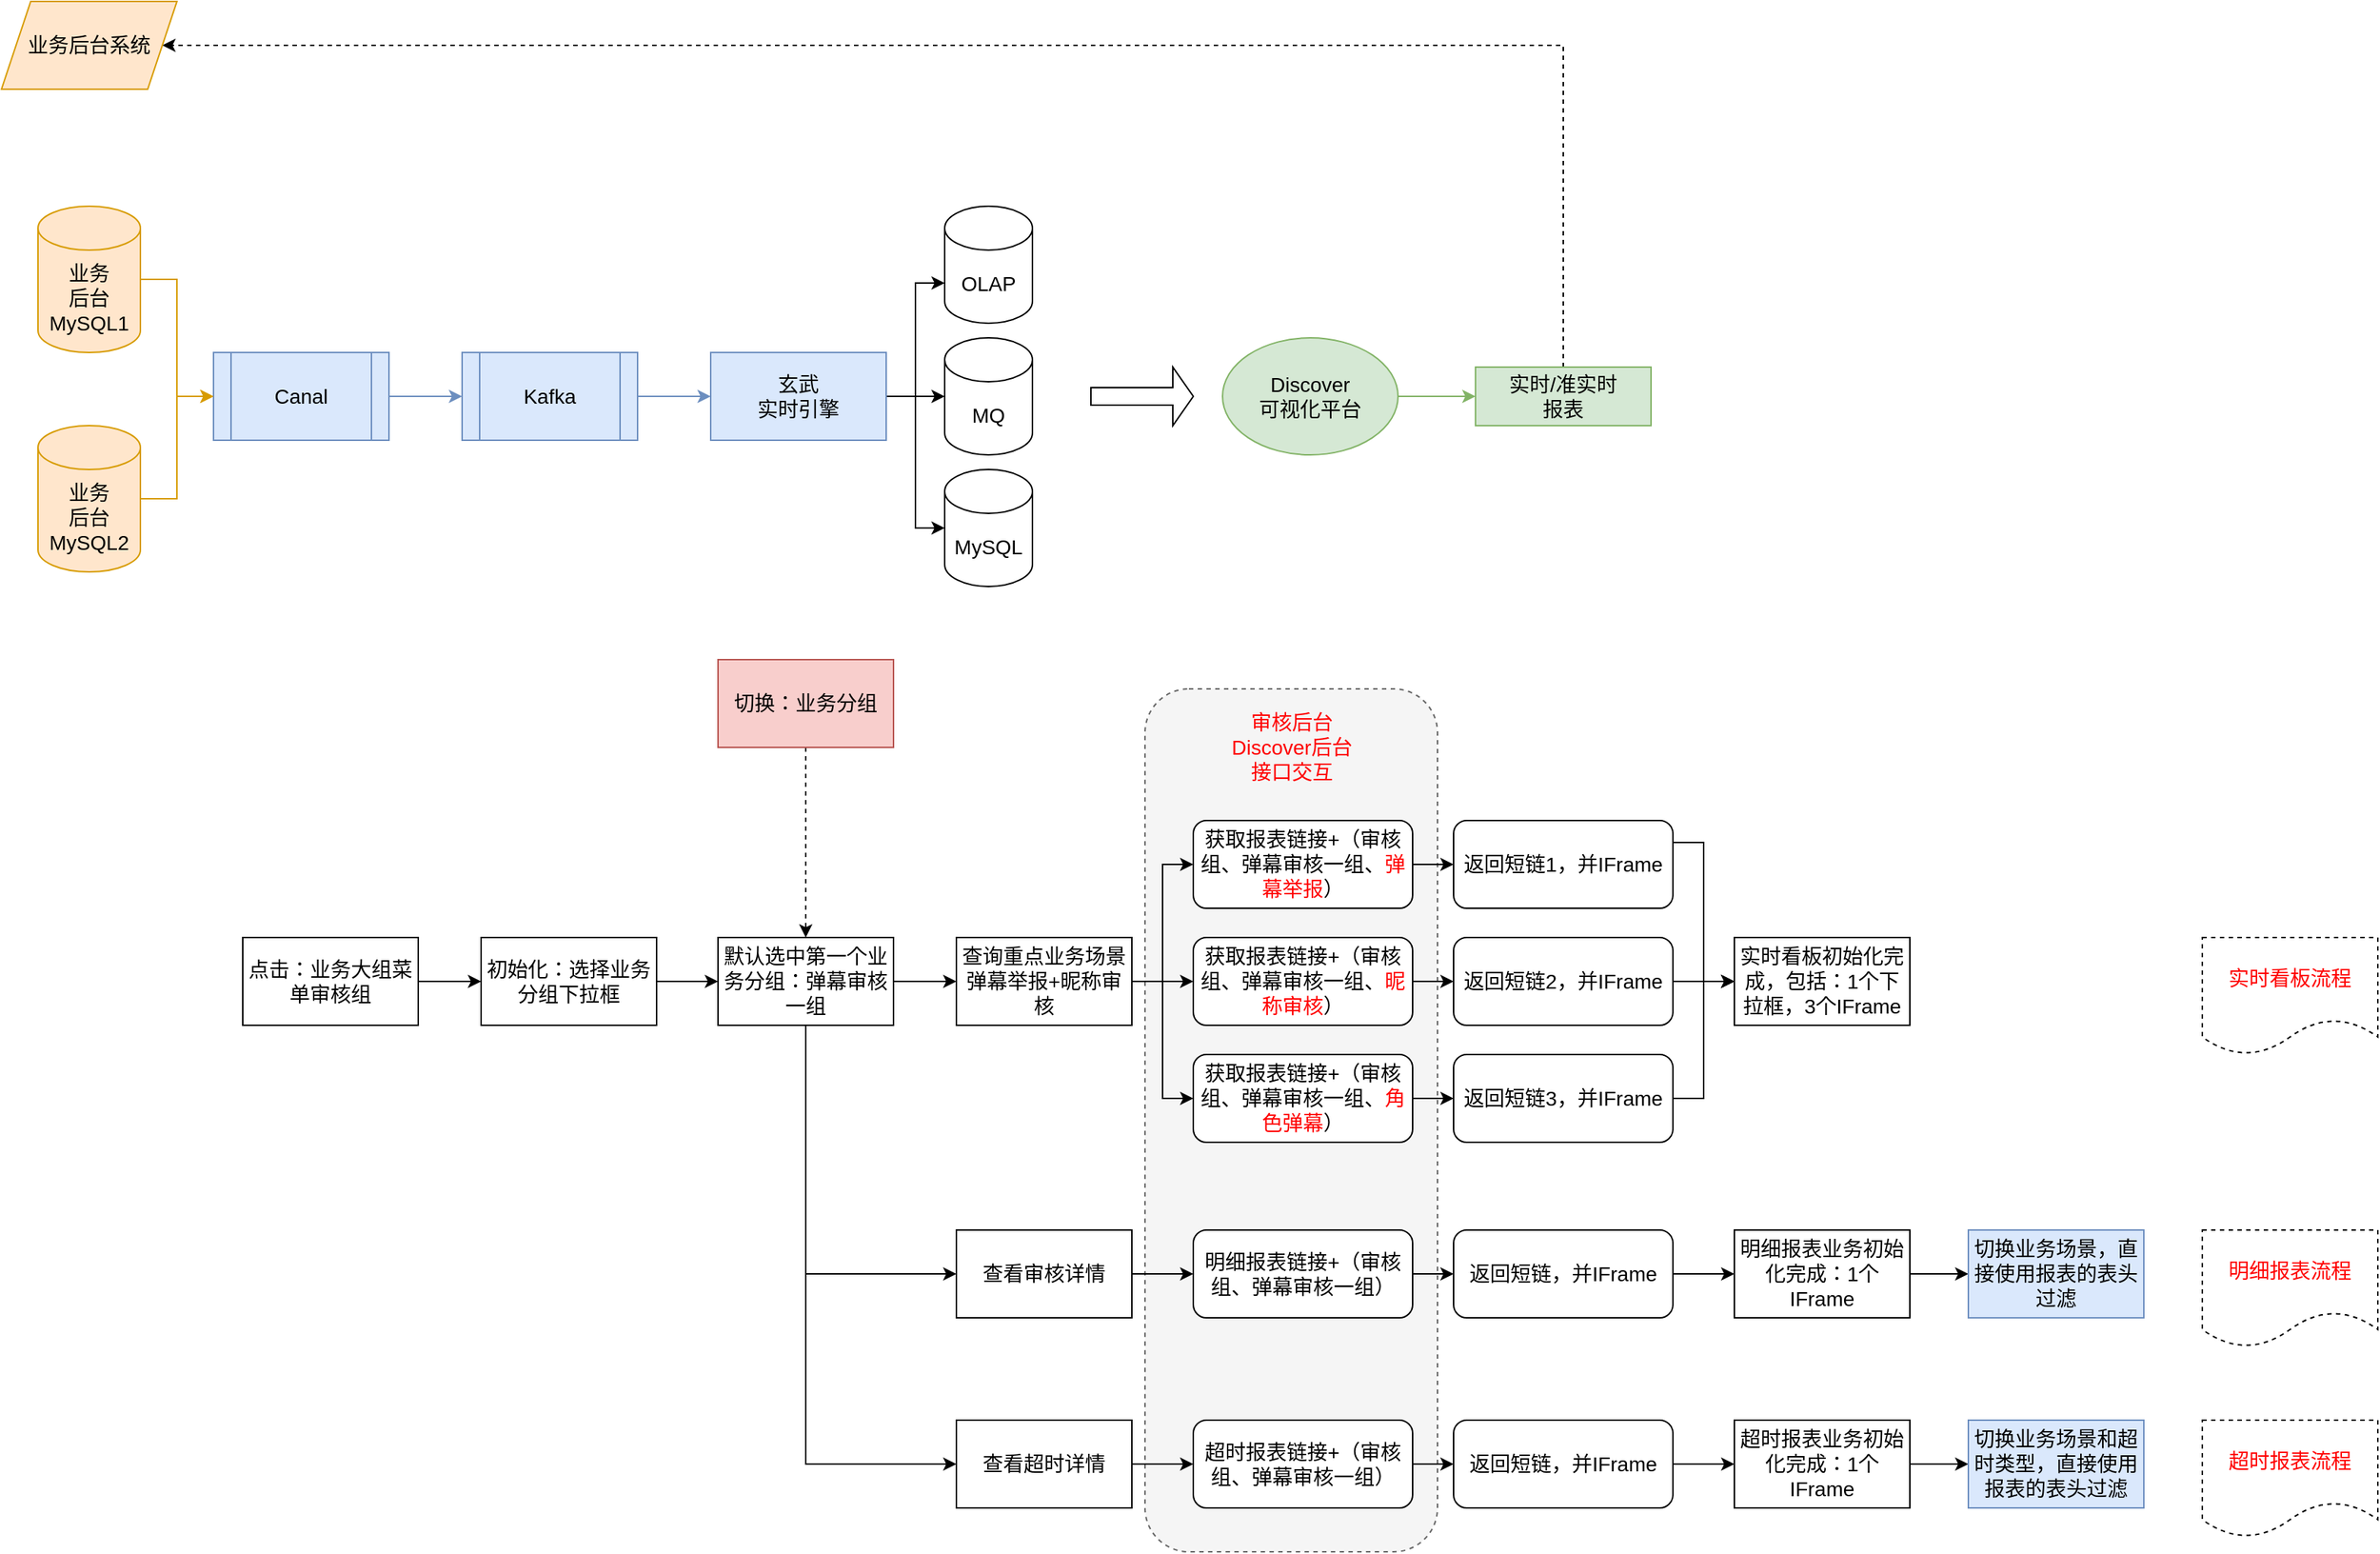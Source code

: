 <mxfile version="15.7.0" type="github">
  <diagram id="bT-UPvlaSWT7ejlX2j9R" name="第 1 页">
    <mxGraphModel dx="1673" dy="896" grid="1" gridSize="10" guides="1" tooltips="1" connect="1" arrows="1" fold="1" page="1" pageScale="1" pageWidth="827" pageHeight="1169" math="0" shadow="0">
      <root>
        <mxCell id="0" />
        <mxCell id="1" parent="0" />
        <mxCell id="e_Ce-8mbgNTQtIeD7WKg-81" value="" style="rounded=1;whiteSpace=wrap;html=1;fontSize=14;fontColor=#333333;fillColor=#f5f5f5;strokeColor=#666666;dashed=1;" vertex="1" parent="1">
          <mxGeometry x="827" y="490" width="200" height="590" as="geometry" />
        </mxCell>
        <mxCell id="e_Ce-8mbgNTQtIeD7WKg-18" style="edgeStyle=orthogonalEdgeStyle;rounded=0;orthogonalLoop=1;jettySize=auto;html=1;exitX=1;exitY=0.5;exitDx=0;exitDy=0;exitPerimeter=0;fontSize=14;fillColor=#ffe6cc;strokeColor=#d79b00;" edge="1" parent="1" source="e_Ce-8mbgNTQtIeD7WKg-1" target="e_Ce-8mbgNTQtIeD7WKg-4">
          <mxGeometry relative="1" as="geometry" />
        </mxCell>
        <mxCell id="e_Ce-8mbgNTQtIeD7WKg-1" value="&lt;font style=&quot;font-size: 14px&quot;&gt;业务&lt;br&gt;后台MySQL1&lt;/font&gt;" style="shape=cylinder3;whiteSpace=wrap;html=1;boundedLbl=1;backgroundOutline=1;size=15;fillColor=#ffe6cc;strokeColor=#d79b00;" vertex="1" parent="1">
          <mxGeometry x="70" y="160" width="70" height="100" as="geometry" />
        </mxCell>
        <mxCell id="e_Ce-8mbgNTQtIeD7WKg-20" style="edgeStyle=orthogonalEdgeStyle;rounded=0;orthogonalLoop=1;jettySize=auto;html=1;exitX=1;exitY=0.5;exitDx=0;exitDy=0;entryX=0;entryY=0.5;entryDx=0;entryDy=0;fontSize=14;fillColor=#dae8fc;strokeColor=#6c8ebf;" edge="1" parent="1" source="e_Ce-8mbgNTQtIeD7WKg-4" target="e_Ce-8mbgNTQtIeD7WKg-8">
          <mxGeometry relative="1" as="geometry" />
        </mxCell>
        <mxCell id="e_Ce-8mbgNTQtIeD7WKg-4" value="Canal" style="shape=process;whiteSpace=wrap;html=1;backgroundOutline=1;fontSize=14;fillColor=#dae8fc;strokeColor=#6c8ebf;" vertex="1" parent="1">
          <mxGeometry x="190" y="260" width="120" height="60" as="geometry" />
        </mxCell>
        <mxCell id="e_Ce-8mbgNTQtIeD7WKg-19" style="edgeStyle=orthogonalEdgeStyle;rounded=0;orthogonalLoop=1;jettySize=auto;html=1;exitX=1;exitY=0.5;exitDx=0;exitDy=0;exitPerimeter=0;entryX=0;entryY=0.5;entryDx=0;entryDy=0;fontSize=14;fillColor=#ffe6cc;strokeColor=#d79b00;" edge="1" parent="1" source="e_Ce-8mbgNTQtIeD7WKg-5" target="e_Ce-8mbgNTQtIeD7WKg-4">
          <mxGeometry relative="1" as="geometry" />
        </mxCell>
        <mxCell id="e_Ce-8mbgNTQtIeD7WKg-5" value="&lt;font style=&quot;font-size: 14px&quot;&gt;业务&lt;br&gt;后台MySQL2&lt;/font&gt;" style="shape=cylinder3;whiteSpace=wrap;html=1;boundedLbl=1;backgroundOutline=1;size=15;fillColor=#ffe6cc;strokeColor=#d79b00;" vertex="1" parent="1">
          <mxGeometry x="70" y="310" width="70" height="100" as="geometry" />
        </mxCell>
        <mxCell id="e_Ce-8mbgNTQtIeD7WKg-21" style="edgeStyle=orthogonalEdgeStyle;rounded=0;orthogonalLoop=1;jettySize=auto;html=1;exitX=1;exitY=0.5;exitDx=0;exitDy=0;fontSize=14;fillColor=#dae8fc;strokeColor=#6c8ebf;" edge="1" parent="1" source="e_Ce-8mbgNTQtIeD7WKg-8" target="e_Ce-8mbgNTQtIeD7WKg-10">
          <mxGeometry relative="1" as="geometry" />
        </mxCell>
        <mxCell id="e_Ce-8mbgNTQtIeD7WKg-8" value="Kafka" style="shape=process;whiteSpace=wrap;html=1;backgroundOutline=1;fontSize=14;fillColor=#dae8fc;strokeColor=#6c8ebf;" vertex="1" parent="1">
          <mxGeometry x="360" y="260" width="120" height="60" as="geometry" />
        </mxCell>
        <mxCell id="e_Ce-8mbgNTQtIeD7WKg-22" style="edgeStyle=orthogonalEdgeStyle;rounded=0;orthogonalLoop=1;jettySize=auto;html=1;exitX=1;exitY=0.5;exitDx=0;exitDy=0;fontSize=14;" edge="1" parent="1" source="e_Ce-8mbgNTQtIeD7WKg-10" target="e_Ce-8mbgNTQtIeD7WKg-13">
          <mxGeometry relative="1" as="geometry" />
        </mxCell>
        <mxCell id="e_Ce-8mbgNTQtIeD7WKg-23" style="edgeStyle=orthogonalEdgeStyle;rounded=0;orthogonalLoop=1;jettySize=auto;html=1;exitX=1;exitY=0.5;exitDx=0;exitDy=0;entryX=0;entryY=0;entryDx=0;entryDy=52.5;entryPerimeter=0;fontSize=14;" edge="1" parent="1" source="e_Ce-8mbgNTQtIeD7WKg-10" target="e_Ce-8mbgNTQtIeD7WKg-12">
          <mxGeometry relative="1" as="geometry" />
        </mxCell>
        <mxCell id="e_Ce-8mbgNTQtIeD7WKg-24" style="edgeStyle=orthogonalEdgeStyle;rounded=0;orthogonalLoop=1;jettySize=auto;html=1;exitX=1;exitY=0.5;exitDx=0;exitDy=0;entryX=0;entryY=0.5;entryDx=0;entryDy=0;entryPerimeter=0;fontSize=14;" edge="1" parent="1" source="e_Ce-8mbgNTQtIeD7WKg-10" target="e_Ce-8mbgNTQtIeD7WKg-14">
          <mxGeometry relative="1" as="geometry" />
        </mxCell>
        <mxCell id="e_Ce-8mbgNTQtIeD7WKg-10" value="玄武&lt;br&gt;实时引擎" style="rounded=0;whiteSpace=wrap;html=1;fontSize=14;fillColor=#dae8fc;strokeColor=#6c8ebf;" vertex="1" parent="1">
          <mxGeometry x="530" y="260" width="120" height="60" as="geometry" />
        </mxCell>
        <mxCell id="e_Ce-8mbgNTQtIeD7WKg-12" value="OLAP" style="shape=cylinder3;whiteSpace=wrap;html=1;boundedLbl=1;backgroundOutline=1;size=15;fontSize=14;" vertex="1" parent="1">
          <mxGeometry x="690" y="160" width="60" height="80" as="geometry" />
        </mxCell>
        <mxCell id="e_Ce-8mbgNTQtIeD7WKg-13" value="MQ" style="shape=cylinder3;whiteSpace=wrap;html=1;boundedLbl=1;backgroundOutline=1;size=15;fontSize=14;" vertex="1" parent="1">
          <mxGeometry x="690" y="250" width="60" height="80" as="geometry" />
        </mxCell>
        <mxCell id="e_Ce-8mbgNTQtIeD7WKg-14" value="MySQL" style="shape=cylinder3;whiteSpace=wrap;html=1;boundedLbl=1;backgroundOutline=1;size=15;fontSize=14;" vertex="1" parent="1">
          <mxGeometry x="690" y="340" width="60" height="80" as="geometry" />
        </mxCell>
        <mxCell id="e_Ce-8mbgNTQtIeD7WKg-27" style="edgeStyle=orthogonalEdgeStyle;rounded=0;orthogonalLoop=1;jettySize=auto;html=1;exitX=1;exitY=0.5;exitDx=0;exitDy=0;fontSize=14;fillColor=#d5e8d4;strokeColor=#82b366;" edge="1" parent="1" source="e_Ce-8mbgNTQtIeD7WKg-15" target="e_Ce-8mbgNTQtIeD7WKg-16">
          <mxGeometry relative="1" as="geometry" />
        </mxCell>
        <mxCell id="e_Ce-8mbgNTQtIeD7WKg-15" value="Discover&lt;br&gt;可视化平台" style="ellipse;whiteSpace=wrap;html=1;fontSize=14;fillColor=#d5e8d4;strokeColor=#82b366;" vertex="1" parent="1">
          <mxGeometry x="880" y="250" width="120" height="80" as="geometry" />
        </mxCell>
        <mxCell id="e_Ce-8mbgNTQtIeD7WKg-28" style="edgeStyle=orthogonalEdgeStyle;rounded=0;orthogonalLoop=1;jettySize=auto;html=1;exitX=0.5;exitY=0;exitDx=0;exitDy=0;entryX=1;entryY=0.5;entryDx=0;entryDy=0;fontSize=14;dashed=1;" edge="1" parent="1" source="e_Ce-8mbgNTQtIeD7WKg-16" target="e_Ce-8mbgNTQtIeD7WKg-17">
          <mxGeometry relative="1" as="geometry">
            <Array as="points">
              <mxPoint x="1113" y="50" />
            </Array>
          </mxGeometry>
        </mxCell>
        <mxCell id="e_Ce-8mbgNTQtIeD7WKg-16" value="实时/准实时&lt;br&gt;报表" style="rounded=0;whiteSpace=wrap;html=1;fontSize=14;fillColor=#d5e8d4;strokeColor=#82b366;" vertex="1" parent="1">
          <mxGeometry x="1053" y="270" width="120" height="40" as="geometry" />
        </mxCell>
        <mxCell id="e_Ce-8mbgNTQtIeD7WKg-17" value="业务后台系统" style="shape=parallelogram;perimeter=parallelogramPerimeter;whiteSpace=wrap;html=1;fixedSize=1;fontSize=14;fillColor=#ffe6cc;strokeColor=#d79b00;" vertex="1" parent="1">
          <mxGeometry x="45" y="20" width="120" height="60" as="geometry" />
        </mxCell>
        <mxCell id="e_Ce-8mbgNTQtIeD7WKg-26" value="" style="shape=singleArrow;whiteSpace=wrap;html=1;fontSize=14;" vertex="1" parent="1">
          <mxGeometry x="790" y="270" width="70" height="40" as="geometry" />
        </mxCell>
        <mxCell id="e_Ce-8mbgNTQtIeD7WKg-41" style="edgeStyle=orthogonalEdgeStyle;rounded=0;orthogonalLoop=1;jettySize=auto;html=1;exitX=1;exitY=0.5;exitDx=0;exitDy=0;fontSize=14;fontColor=#FF0000;" edge="1" parent="1" source="e_Ce-8mbgNTQtIeD7WKg-29" target="e_Ce-8mbgNTQtIeD7WKg-30">
          <mxGeometry relative="1" as="geometry" />
        </mxCell>
        <mxCell id="e_Ce-8mbgNTQtIeD7WKg-29" value="点击：业务大组菜单审核组" style="rounded=0;whiteSpace=wrap;html=1;fontSize=14;" vertex="1" parent="1">
          <mxGeometry x="210" y="660" width="120" height="60" as="geometry" />
        </mxCell>
        <mxCell id="e_Ce-8mbgNTQtIeD7WKg-42" style="edgeStyle=orthogonalEdgeStyle;rounded=0;orthogonalLoop=1;jettySize=auto;html=1;exitX=1;exitY=0.5;exitDx=0;exitDy=0;entryX=0;entryY=0.5;entryDx=0;entryDy=0;fontSize=14;fontColor=#FF0000;" edge="1" parent="1" source="e_Ce-8mbgNTQtIeD7WKg-30" target="e_Ce-8mbgNTQtIeD7WKg-31">
          <mxGeometry relative="1" as="geometry" />
        </mxCell>
        <mxCell id="e_Ce-8mbgNTQtIeD7WKg-30" value="初始化：选择业务分组下拉框" style="rounded=0;whiteSpace=wrap;html=1;fontSize=14;" vertex="1" parent="1">
          <mxGeometry x="373" y="660" width="120" height="60" as="geometry" />
        </mxCell>
        <mxCell id="e_Ce-8mbgNTQtIeD7WKg-43" style="edgeStyle=orthogonalEdgeStyle;rounded=0;orthogonalLoop=1;jettySize=auto;html=1;exitX=1;exitY=0.5;exitDx=0;exitDy=0;entryX=0;entryY=0.5;entryDx=0;entryDy=0;fontSize=14;fontColor=#FF0000;" edge="1" parent="1" source="e_Ce-8mbgNTQtIeD7WKg-31" target="e_Ce-8mbgNTQtIeD7WKg-32">
          <mxGeometry relative="1" as="geometry" />
        </mxCell>
        <mxCell id="e_Ce-8mbgNTQtIeD7WKg-78" style="edgeStyle=orthogonalEdgeStyle;rounded=0;orthogonalLoop=1;jettySize=auto;html=1;exitX=0.5;exitY=1;exitDx=0;exitDy=0;entryX=0;entryY=0.5;entryDx=0;entryDy=0;fontSize=14;fontColor=#FF0000;" edge="1" parent="1" source="e_Ce-8mbgNTQtIeD7WKg-31" target="e_Ce-8mbgNTQtIeD7WKg-56">
          <mxGeometry relative="1" as="geometry" />
        </mxCell>
        <mxCell id="e_Ce-8mbgNTQtIeD7WKg-79" style="edgeStyle=orthogonalEdgeStyle;rounded=0;orthogonalLoop=1;jettySize=auto;html=1;exitX=0.5;exitY=1;exitDx=0;exitDy=0;entryX=0;entryY=0.5;entryDx=0;entryDy=0;fontSize=14;fontColor=#FF0000;" edge="1" parent="1" source="e_Ce-8mbgNTQtIeD7WKg-31" target="e_Ce-8mbgNTQtIeD7WKg-57">
          <mxGeometry relative="1" as="geometry" />
        </mxCell>
        <mxCell id="e_Ce-8mbgNTQtIeD7WKg-31" value="默认选中第一个业务分组：弹幕审核一组" style="rounded=0;whiteSpace=wrap;html=1;fontSize=14;" vertex="1" parent="1">
          <mxGeometry x="535" y="660" width="120" height="60" as="geometry" />
        </mxCell>
        <mxCell id="e_Ce-8mbgNTQtIeD7WKg-44" style="edgeStyle=orthogonalEdgeStyle;rounded=0;orthogonalLoop=1;jettySize=auto;html=1;exitX=1;exitY=0.5;exitDx=0;exitDy=0;fontSize=14;fontColor=#FF0000;" edge="1" parent="1" source="e_Ce-8mbgNTQtIeD7WKg-32" target="e_Ce-8mbgNTQtIeD7WKg-34">
          <mxGeometry relative="1" as="geometry" />
        </mxCell>
        <mxCell id="e_Ce-8mbgNTQtIeD7WKg-45" style="edgeStyle=orthogonalEdgeStyle;rounded=0;orthogonalLoop=1;jettySize=auto;html=1;exitX=1;exitY=0.5;exitDx=0;exitDy=0;entryX=0;entryY=0.5;entryDx=0;entryDy=0;fontSize=14;fontColor=#FF0000;" edge="1" parent="1" source="e_Ce-8mbgNTQtIeD7WKg-32" target="e_Ce-8mbgNTQtIeD7WKg-33">
          <mxGeometry relative="1" as="geometry" />
        </mxCell>
        <mxCell id="e_Ce-8mbgNTQtIeD7WKg-46" style="edgeStyle=orthogonalEdgeStyle;rounded=0;orthogonalLoop=1;jettySize=auto;html=1;exitX=1;exitY=0.5;exitDx=0;exitDy=0;entryX=0;entryY=0.5;entryDx=0;entryDy=0;fontSize=14;fontColor=#FF0000;" edge="1" parent="1" source="e_Ce-8mbgNTQtIeD7WKg-32" target="e_Ce-8mbgNTQtIeD7WKg-39">
          <mxGeometry relative="1" as="geometry" />
        </mxCell>
        <mxCell id="e_Ce-8mbgNTQtIeD7WKg-32" value="查询重点业务场景&lt;br&gt;弹幕举报+昵称审核" style="rounded=0;whiteSpace=wrap;html=1;fontSize=14;" vertex="1" parent="1">
          <mxGeometry x="698" y="660" width="120" height="60" as="geometry" />
        </mxCell>
        <mxCell id="e_Ce-8mbgNTQtIeD7WKg-62" style="edgeStyle=orthogonalEdgeStyle;rounded=0;orthogonalLoop=1;jettySize=auto;html=1;exitX=1;exitY=0.5;exitDx=0;exitDy=0;fontSize=14;fontColor=#FF0000;" edge="1" parent="1" source="e_Ce-8mbgNTQtIeD7WKg-33" target="e_Ce-8mbgNTQtIeD7WKg-36">
          <mxGeometry relative="1" as="geometry" />
        </mxCell>
        <mxCell id="e_Ce-8mbgNTQtIeD7WKg-33" value="获取报表链接+（审核组、弹幕审核一组、&lt;font color=&quot;#ff0000&quot;&gt;弹幕举报&lt;/font&gt;）" style="rounded=1;whiteSpace=wrap;html=1;fontSize=14;" vertex="1" parent="1">
          <mxGeometry x="860" y="580" width="150" height="60" as="geometry" />
        </mxCell>
        <mxCell id="e_Ce-8mbgNTQtIeD7WKg-48" style="edgeStyle=orthogonalEdgeStyle;rounded=0;orthogonalLoop=1;jettySize=auto;html=1;exitX=1;exitY=0.5;exitDx=0;exitDy=0;entryX=0;entryY=0.5;entryDx=0;entryDy=0;fontSize=14;fontColor=#FF0000;" edge="1" parent="1" source="e_Ce-8mbgNTQtIeD7WKg-34" target="e_Ce-8mbgNTQtIeD7WKg-37">
          <mxGeometry relative="1" as="geometry" />
        </mxCell>
        <mxCell id="e_Ce-8mbgNTQtIeD7WKg-34" value="获取报表链接+（审核组、弹幕审核一组、&lt;font color=&quot;#ff0000&quot;&gt;昵称审核&lt;/font&gt;）" style="rounded=1;whiteSpace=wrap;html=1;fontSize=14;" vertex="1" parent="1">
          <mxGeometry x="860" y="660" width="150" height="60" as="geometry" />
        </mxCell>
        <mxCell id="e_Ce-8mbgNTQtIeD7WKg-50" style="edgeStyle=orthogonalEdgeStyle;rounded=0;orthogonalLoop=1;jettySize=auto;html=1;exitX=1;exitY=0.25;exitDx=0;exitDy=0;entryX=0;entryY=0.5;entryDx=0;entryDy=0;fontSize=14;fontColor=#FF0000;" edge="1" parent="1" source="e_Ce-8mbgNTQtIeD7WKg-36" target="e_Ce-8mbgNTQtIeD7WKg-38">
          <mxGeometry relative="1" as="geometry" />
        </mxCell>
        <mxCell id="e_Ce-8mbgNTQtIeD7WKg-36" value="返回短链1，并IFrame" style="rounded=1;whiteSpace=wrap;html=1;fontSize=14;" vertex="1" parent="1">
          <mxGeometry x="1038" y="580" width="150" height="60" as="geometry" />
        </mxCell>
        <mxCell id="e_Ce-8mbgNTQtIeD7WKg-51" style="edgeStyle=orthogonalEdgeStyle;rounded=0;orthogonalLoop=1;jettySize=auto;html=1;exitX=1;exitY=0.5;exitDx=0;exitDy=0;fontSize=14;fontColor=#FF0000;" edge="1" parent="1" source="e_Ce-8mbgNTQtIeD7WKg-37">
          <mxGeometry relative="1" as="geometry">
            <mxPoint x="1230" y="690" as="targetPoint" />
          </mxGeometry>
        </mxCell>
        <mxCell id="e_Ce-8mbgNTQtIeD7WKg-37" value="返回短链2，并IFrame" style="rounded=1;whiteSpace=wrap;html=1;fontSize=14;" vertex="1" parent="1">
          <mxGeometry x="1038" y="660" width="150" height="60" as="geometry" />
        </mxCell>
        <mxCell id="e_Ce-8mbgNTQtIeD7WKg-38" value="实时看板初始化完成，包括：1个下拉框，3个IFrame" style="rounded=0;whiteSpace=wrap;html=1;fontSize=14;" vertex="1" parent="1">
          <mxGeometry x="1230" y="660" width="120" height="60" as="geometry" />
        </mxCell>
        <mxCell id="e_Ce-8mbgNTQtIeD7WKg-49" style="edgeStyle=orthogonalEdgeStyle;rounded=0;orthogonalLoop=1;jettySize=auto;html=1;exitX=1;exitY=0.5;exitDx=0;exitDy=0;entryX=0;entryY=0.5;entryDx=0;entryDy=0;fontSize=14;fontColor=#FF0000;" edge="1" parent="1" source="e_Ce-8mbgNTQtIeD7WKg-39" target="e_Ce-8mbgNTQtIeD7WKg-40">
          <mxGeometry relative="1" as="geometry" />
        </mxCell>
        <mxCell id="e_Ce-8mbgNTQtIeD7WKg-39" value="获取报表链接+（审核组、弹幕审核一组、&lt;font color=&quot;#ff0000&quot;&gt;角色弹幕&lt;/font&gt;）" style="rounded=1;whiteSpace=wrap;html=1;fontSize=14;" vertex="1" parent="1">
          <mxGeometry x="860" y="740" width="150" height="60" as="geometry" />
        </mxCell>
        <mxCell id="e_Ce-8mbgNTQtIeD7WKg-52" style="edgeStyle=orthogonalEdgeStyle;rounded=0;orthogonalLoop=1;jettySize=auto;html=1;exitX=1;exitY=0.5;exitDx=0;exitDy=0;fontSize=14;fontColor=#FF0000;entryX=0;entryY=0.5;entryDx=0;entryDy=0;" edge="1" parent="1" source="e_Ce-8mbgNTQtIeD7WKg-40" target="e_Ce-8mbgNTQtIeD7WKg-38">
          <mxGeometry relative="1" as="geometry">
            <mxPoint x="1220" y="690" as="targetPoint" />
          </mxGeometry>
        </mxCell>
        <mxCell id="e_Ce-8mbgNTQtIeD7WKg-40" value="返回短链3，并IFrame" style="rounded=1;whiteSpace=wrap;html=1;fontSize=14;" vertex="1" parent="1">
          <mxGeometry x="1038" y="740" width="150" height="60" as="geometry" />
        </mxCell>
        <mxCell id="e_Ce-8mbgNTQtIeD7WKg-55" style="edgeStyle=orthogonalEdgeStyle;rounded=0;orthogonalLoop=1;jettySize=auto;html=1;fontSize=14;fontColor=#FF0000;dashed=1;" edge="1" parent="1" source="e_Ce-8mbgNTQtIeD7WKg-54" target="e_Ce-8mbgNTQtIeD7WKg-31">
          <mxGeometry relative="1" as="geometry" />
        </mxCell>
        <mxCell id="e_Ce-8mbgNTQtIeD7WKg-54" value="切换：业务分组" style="rounded=0;whiteSpace=wrap;html=1;fontSize=14;fillColor=#f8cecc;strokeColor=#b85450;" vertex="1" parent="1">
          <mxGeometry x="535" y="470" width="120" height="60" as="geometry" />
        </mxCell>
        <mxCell id="e_Ce-8mbgNTQtIeD7WKg-66" style="edgeStyle=orthogonalEdgeStyle;rounded=0;orthogonalLoop=1;jettySize=auto;html=1;exitX=1;exitY=0.5;exitDx=0;exitDy=0;entryX=0;entryY=0.5;entryDx=0;entryDy=0;fontSize=14;fontColor=#FF0000;" edge="1" parent="1" source="e_Ce-8mbgNTQtIeD7WKg-56" target="e_Ce-8mbgNTQtIeD7WKg-58">
          <mxGeometry relative="1" as="geometry" />
        </mxCell>
        <mxCell id="e_Ce-8mbgNTQtIeD7WKg-56" value="查看审核详情" style="rounded=0;whiteSpace=wrap;html=1;fontSize=14;" vertex="1" parent="1">
          <mxGeometry x="698" y="860" width="120" height="60" as="geometry" />
        </mxCell>
        <mxCell id="e_Ce-8mbgNTQtIeD7WKg-77" style="edgeStyle=orthogonalEdgeStyle;rounded=0;orthogonalLoop=1;jettySize=auto;html=1;exitX=1;exitY=0.5;exitDx=0;exitDy=0;entryX=0;entryY=0.5;entryDx=0;entryDy=0;fontSize=14;fontColor=#FF0000;" edge="1" parent="1" source="e_Ce-8mbgNTQtIeD7WKg-57" target="e_Ce-8mbgNTQtIeD7WKg-71">
          <mxGeometry relative="1" as="geometry" />
        </mxCell>
        <mxCell id="e_Ce-8mbgNTQtIeD7WKg-57" value="查看超时详情" style="rounded=0;whiteSpace=wrap;html=1;fontSize=14;" vertex="1" parent="1">
          <mxGeometry x="698" y="990" width="120" height="60" as="geometry" />
        </mxCell>
        <mxCell id="e_Ce-8mbgNTQtIeD7WKg-67" style="edgeStyle=orthogonalEdgeStyle;rounded=0;orthogonalLoop=1;jettySize=auto;html=1;exitX=1;exitY=0.5;exitDx=0;exitDy=0;entryX=0;entryY=0.5;entryDx=0;entryDy=0;fontSize=14;fontColor=#FF0000;" edge="1" parent="1" source="e_Ce-8mbgNTQtIeD7WKg-58" target="e_Ce-8mbgNTQtIeD7WKg-60">
          <mxGeometry relative="1" as="geometry" />
        </mxCell>
        <mxCell id="e_Ce-8mbgNTQtIeD7WKg-58" value="明细报表链接+（审核组、弹幕审核一组）" style="rounded=1;whiteSpace=wrap;html=1;fontSize=14;" vertex="1" parent="1">
          <mxGeometry x="860" y="860" width="150" height="60" as="geometry" />
        </mxCell>
        <mxCell id="e_Ce-8mbgNTQtIeD7WKg-68" style="edgeStyle=orthogonalEdgeStyle;rounded=0;orthogonalLoop=1;jettySize=auto;html=1;exitX=1;exitY=0.5;exitDx=0;exitDy=0;entryX=0;entryY=0.5;entryDx=0;entryDy=0;fontSize=14;fontColor=#FF0000;" edge="1" parent="1" source="e_Ce-8mbgNTQtIeD7WKg-60" target="e_Ce-8mbgNTQtIeD7WKg-63">
          <mxGeometry relative="1" as="geometry" />
        </mxCell>
        <mxCell id="e_Ce-8mbgNTQtIeD7WKg-60" value="返回短链，并IFrame" style="rounded=1;whiteSpace=wrap;html=1;fontSize=14;" vertex="1" parent="1">
          <mxGeometry x="1038" y="860" width="150" height="60" as="geometry" />
        </mxCell>
        <mxCell id="e_Ce-8mbgNTQtIeD7WKg-69" style="edgeStyle=orthogonalEdgeStyle;rounded=0;orthogonalLoop=1;jettySize=auto;html=1;exitX=1;exitY=0.5;exitDx=0;exitDy=0;fontSize=14;fontColor=#FF0000;" edge="1" parent="1" source="e_Ce-8mbgNTQtIeD7WKg-63" target="e_Ce-8mbgNTQtIeD7WKg-64">
          <mxGeometry relative="1" as="geometry" />
        </mxCell>
        <mxCell id="e_Ce-8mbgNTQtIeD7WKg-63" value="明细报表业务初始化完成：1个IFrame" style="rounded=0;whiteSpace=wrap;html=1;fontSize=14;" vertex="1" parent="1">
          <mxGeometry x="1230" y="860" width="120" height="60" as="geometry" />
        </mxCell>
        <mxCell id="e_Ce-8mbgNTQtIeD7WKg-64" value="切换业务场景，直接使用报表的表头过滤" style="rounded=0;whiteSpace=wrap;html=1;fontSize=14;fillColor=#dae8fc;strokeColor=#6c8ebf;" vertex="1" parent="1">
          <mxGeometry x="1390" y="860" width="120" height="60" as="geometry" />
        </mxCell>
        <mxCell id="e_Ce-8mbgNTQtIeD7WKg-70" style="edgeStyle=orthogonalEdgeStyle;rounded=0;orthogonalLoop=1;jettySize=auto;html=1;exitX=1;exitY=0.5;exitDx=0;exitDy=0;entryX=0;entryY=0.5;entryDx=0;entryDy=0;fontSize=14;fontColor=#FF0000;" edge="1" source="e_Ce-8mbgNTQtIeD7WKg-71" target="e_Ce-8mbgNTQtIeD7WKg-73" parent="1">
          <mxGeometry relative="1" as="geometry" />
        </mxCell>
        <mxCell id="e_Ce-8mbgNTQtIeD7WKg-71" value="超时报表链接+（审核组、弹幕审核一组）" style="rounded=1;whiteSpace=wrap;html=1;fontSize=14;" vertex="1" parent="1">
          <mxGeometry x="860" y="990" width="150" height="60" as="geometry" />
        </mxCell>
        <mxCell id="e_Ce-8mbgNTQtIeD7WKg-72" style="edgeStyle=orthogonalEdgeStyle;rounded=0;orthogonalLoop=1;jettySize=auto;html=1;exitX=1;exitY=0.5;exitDx=0;exitDy=0;entryX=0;entryY=0.5;entryDx=0;entryDy=0;fontSize=14;fontColor=#FF0000;" edge="1" source="e_Ce-8mbgNTQtIeD7WKg-73" target="e_Ce-8mbgNTQtIeD7WKg-75" parent="1">
          <mxGeometry relative="1" as="geometry" />
        </mxCell>
        <mxCell id="e_Ce-8mbgNTQtIeD7WKg-73" value="返回短链，并IFrame" style="rounded=1;whiteSpace=wrap;html=1;fontSize=14;" vertex="1" parent="1">
          <mxGeometry x="1038" y="990" width="150" height="60" as="geometry" />
        </mxCell>
        <mxCell id="e_Ce-8mbgNTQtIeD7WKg-74" style="edgeStyle=orthogonalEdgeStyle;rounded=0;orthogonalLoop=1;jettySize=auto;html=1;exitX=1;exitY=0.5;exitDx=0;exitDy=0;fontSize=14;fontColor=#FF0000;" edge="1" source="e_Ce-8mbgNTQtIeD7WKg-75" target="e_Ce-8mbgNTQtIeD7WKg-76" parent="1">
          <mxGeometry relative="1" as="geometry" />
        </mxCell>
        <mxCell id="e_Ce-8mbgNTQtIeD7WKg-75" value="超时报表业务初始化完成：1个IFrame" style="rounded=0;whiteSpace=wrap;html=1;fontSize=14;" vertex="1" parent="1">
          <mxGeometry x="1230" y="990" width="120" height="60" as="geometry" />
        </mxCell>
        <mxCell id="e_Ce-8mbgNTQtIeD7WKg-76" value="切换业务场景和超时类型，直接使用报表的表头过滤" style="rounded=0;whiteSpace=wrap;html=1;fontSize=14;fillColor=#dae8fc;strokeColor=#6c8ebf;" vertex="1" parent="1">
          <mxGeometry x="1390" y="990" width="120" height="60" as="geometry" />
        </mxCell>
        <mxCell id="e_Ce-8mbgNTQtIeD7WKg-82" value="审核后台&lt;br&gt;Discover后台&lt;br&gt;接口交互" style="text;html=1;align=center;verticalAlign=middle;resizable=0;points=[];autosize=1;strokeColor=none;fillColor=none;fontSize=14;fontColor=#FF0000;" vertex="1" parent="1">
          <mxGeometry x="877" y="500" width="100" height="60" as="geometry" />
        </mxCell>
        <mxCell id="e_Ce-8mbgNTQtIeD7WKg-83" value="实时看板流程" style="shape=document;whiteSpace=wrap;html=1;boundedLbl=1;dashed=1;fontSize=14;fontColor=#FF0000;" vertex="1" parent="1">
          <mxGeometry x="1550" y="660" width="120" height="80" as="geometry" />
        </mxCell>
        <mxCell id="e_Ce-8mbgNTQtIeD7WKg-84" value="明细报表流程" style="shape=document;whiteSpace=wrap;html=1;boundedLbl=1;dashed=1;fontSize=14;fontColor=#FF0000;" vertex="1" parent="1">
          <mxGeometry x="1550" y="860" width="120" height="80" as="geometry" />
        </mxCell>
        <mxCell id="e_Ce-8mbgNTQtIeD7WKg-85" value="超时报表流程" style="shape=document;whiteSpace=wrap;html=1;boundedLbl=1;dashed=1;fontSize=14;fontColor=#FF0000;" vertex="1" parent="1">
          <mxGeometry x="1550" y="990" width="120" height="80" as="geometry" />
        </mxCell>
      </root>
    </mxGraphModel>
  </diagram>
</mxfile>

